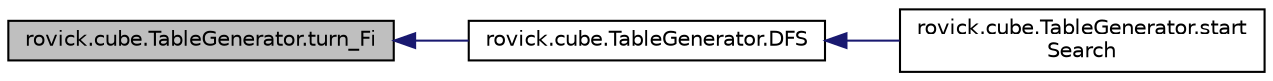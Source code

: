 digraph "rovick.cube.TableGenerator.turn_Fi"
{
  edge [fontname="Helvetica",fontsize="10",labelfontname="Helvetica",labelfontsize="10"];
  node [fontname="Helvetica",fontsize="10",shape=record];
  rankdir="LR";
  Node202 [label="rovick.cube.TableGenerator.turn_Fi",height=0.2,width=0.4,color="black", fillcolor="grey75", style="filled", fontcolor="black"];
  Node202 -> Node203 [dir="back",color="midnightblue",fontsize="10",style="solid",fontname="Helvetica"];
  Node203 [label="rovick.cube.TableGenerator.DFS",height=0.2,width=0.4,color="black", fillcolor="white", style="filled",URL="$classrovick_1_1cube_1_1_table_generator.html#ab2a3b42521b195eb72ede46828af6ae6"];
  Node203 -> Node204 [dir="back",color="midnightblue",fontsize="10",style="solid",fontname="Helvetica"];
  Node204 [label="rovick.cube.TableGenerator.start\lSearch",height=0.2,width=0.4,color="black", fillcolor="white", style="filled",URL="$classrovick_1_1cube_1_1_table_generator.html#a9e2643c8acf49581fcefe31d84cfeb1c"];
}

